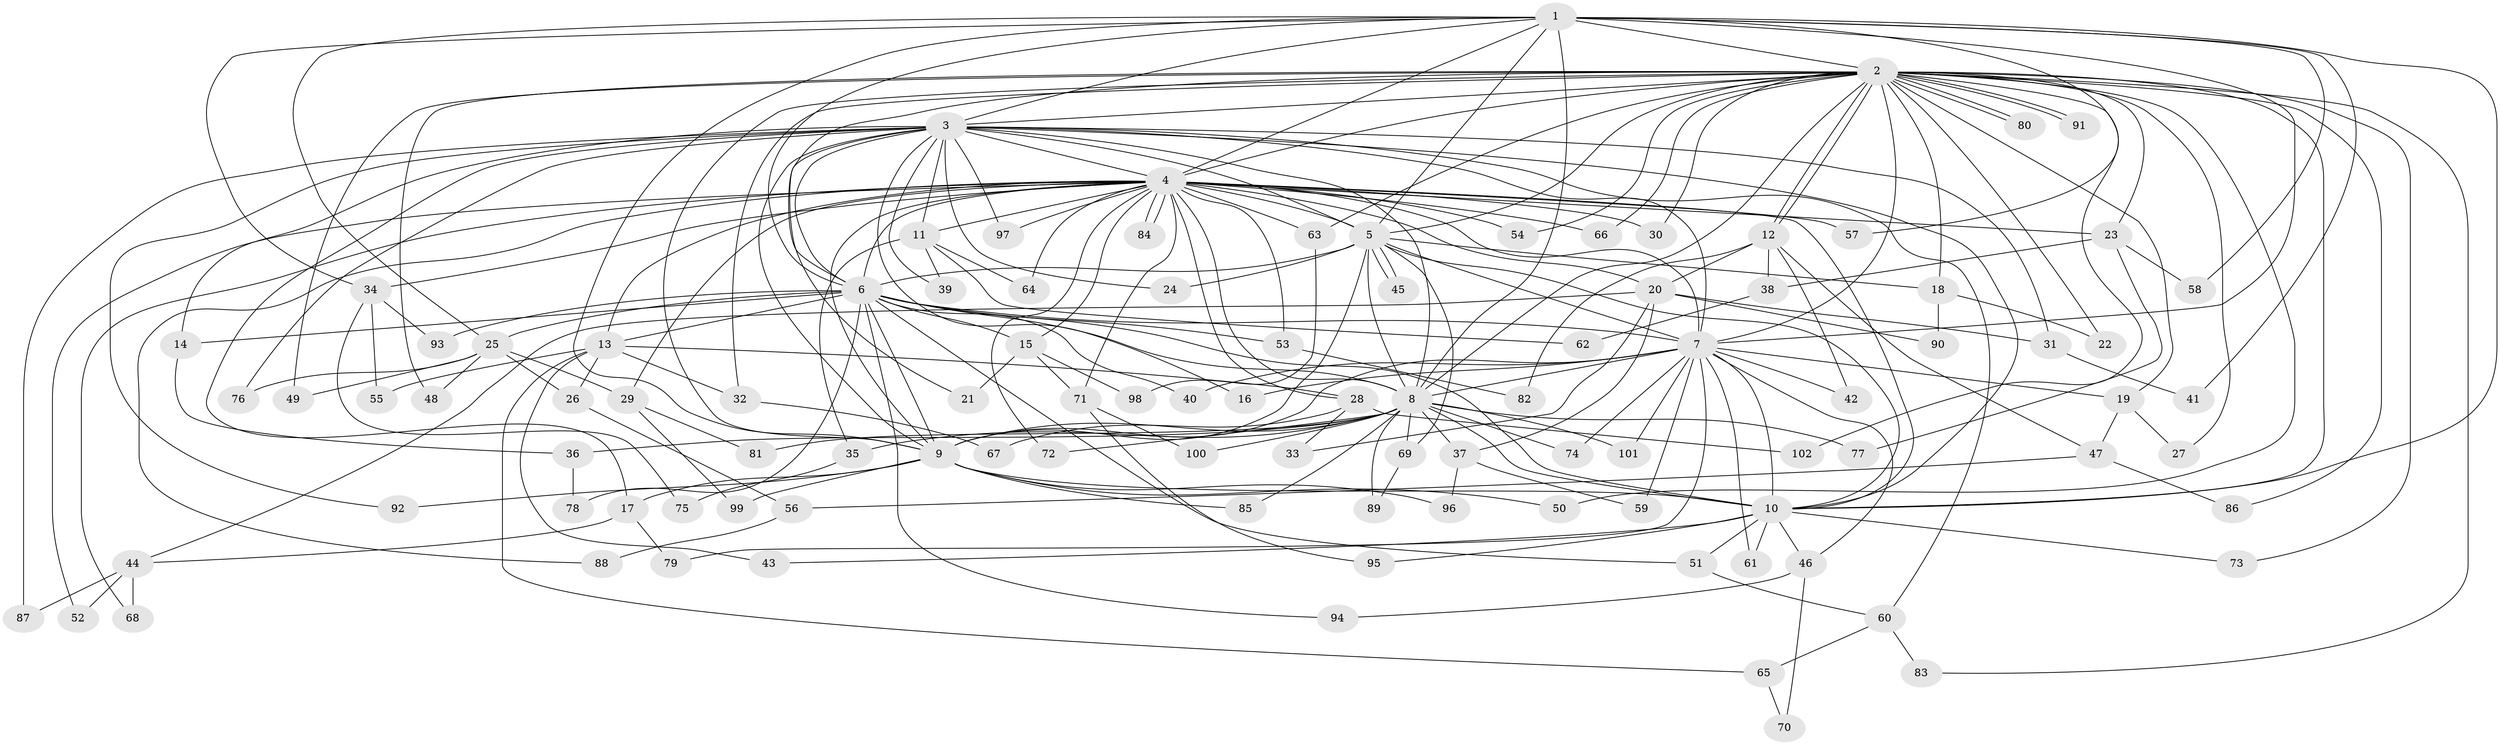 // Generated by graph-tools (version 1.1) at 2025/25/03/09/25 03:25:41]
// undirected, 102 vertices, 229 edges
graph export_dot {
graph [start="1"]
  node [color=gray90,style=filled];
  1;
  2;
  3;
  4;
  5;
  6;
  7;
  8;
  9;
  10;
  11;
  12;
  13;
  14;
  15;
  16;
  17;
  18;
  19;
  20;
  21;
  22;
  23;
  24;
  25;
  26;
  27;
  28;
  29;
  30;
  31;
  32;
  33;
  34;
  35;
  36;
  37;
  38;
  39;
  40;
  41;
  42;
  43;
  44;
  45;
  46;
  47;
  48;
  49;
  50;
  51;
  52;
  53;
  54;
  55;
  56;
  57;
  58;
  59;
  60;
  61;
  62;
  63;
  64;
  65;
  66;
  67;
  68;
  69;
  70;
  71;
  72;
  73;
  74;
  75;
  76;
  77;
  78;
  79;
  80;
  81;
  82;
  83;
  84;
  85;
  86;
  87;
  88;
  89;
  90;
  91;
  92;
  93;
  94;
  95;
  96;
  97;
  98;
  99;
  100;
  101;
  102;
  1 -- 2;
  1 -- 3;
  1 -- 4;
  1 -- 5;
  1 -- 6;
  1 -- 7;
  1 -- 8;
  1 -- 9;
  1 -- 10;
  1 -- 25;
  1 -- 34;
  1 -- 41;
  1 -- 57;
  1 -- 58;
  2 -- 3;
  2 -- 4;
  2 -- 5;
  2 -- 6;
  2 -- 7;
  2 -- 8;
  2 -- 9;
  2 -- 10;
  2 -- 12;
  2 -- 12;
  2 -- 18;
  2 -- 19;
  2 -- 22;
  2 -- 23;
  2 -- 27;
  2 -- 30;
  2 -- 32;
  2 -- 48;
  2 -- 49;
  2 -- 50;
  2 -- 54;
  2 -- 63;
  2 -- 66;
  2 -- 73;
  2 -- 80;
  2 -- 80;
  2 -- 83;
  2 -- 86;
  2 -- 91;
  2 -- 91;
  2 -- 102;
  3 -- 4;
  3 -- 5;
  3 -- 6;
  3 -- 7;
  3 -- 8;
  3 -- 9;
  3 -- 10;
  3 -- 11;
  3 -- 14;
  3 -- 16;
  3 -- 17;
  3 -- 21;
  3 -- 24;
  3 -- 31;
  3 -- 39;
  3 -- 60;
  3 -- 76;
  3 -- 87;
  3 -- 92;
  3 -- 97;
  4 -- 5;
  4 -- 6;
  4 -- 7;
  4 -- 8;
  4 -- 9;
  4 -- 10;
  4 -- 11;
  4 -- 13;
  4 -- 15;
  4 -- 20;
  4 -- 23;
  4 -- 28;
  4 -- 29;
  4 -- 30;
  4 -- 34;
  4 -- 52;
  4 -- 53;
  4 -- 54;
  4 -- 57;
  4 -- 63;
  4 -- 64;
  4 -- 66;
  4 -- 68;
  4 -- 71;
  4 -- 72;
  4 -- 84;
  4 -- 84;
  4 -- 88;
  4 -- 97;
  5 -- 6;
  5 -- 7;
  5 -- 8;
  5 -- 9;
  5 -- 10;
  5 -- 18;
  5 -- 24;
  5 -- 45;
  5 -- 45;
  5 -- 69;
  6 -- 7;
  6 -- 8;
  6 -- 9;
  6 -- 10;
  6 -- 13;
  6 -- 14;
  6 -- 15;
  6 -- 25;
  6 -- 40;
  6 -- 51;
  6 -- 53;
  6 -- 78;
  6 -- 93;
  6 -- 94;
  7 -- 8;
  7 -- 9;
  7 -- 10;
  7 -- 16;
  7 -- 19;
  7 -- 40;
  7 -- 42;
  7 -- 46;
  7 -- 59;
  7 -- 61;
  7 -- 74;
  7 -- 79;
  7 -- 101;
  8 -- 9;
  8 -- 10;
  8 -- 35;
  8 -- 36;
  8 -- 37;
  8 -- 69;
  8 -- 72;
  8 -- 74;
  8 -- 77;
  8 -- 81;
  8 -- 85;
  8 -- 89;
  8 -- 100;
  8 -- 101;
  9 -- 10;
  9 -- 17;
  9 -- 50;
  9 -- 85;
  9 -- 92;
  9 -- 96;
  9 -- 99;
  10 -- 43;
  10 -- 46;
  10 -- 51;
  10 -- 61;
  10 -- 73;
  10 -- 95;
  11 -- 35;
  11 -- 39;
  11 -- 62;
  11 -- 64;
  12 -- 20;
  12 -- 38;
  12 -- 42;
  12 -- 47;
  12 -- 82;
  13 -- 26;
  13 -- 28;
  13 -- 32;
  13 -- 43;
  13 -- 55;
  13 -- 65;
  14 -- 36;
  15 -- 21;
  15 -- 71;
  15 -- 98;
  17 -- 44;
  17 -- 79;
  18 -- 22;
  18 -- 90;
  19 -- 27;
  19 -- 47;
  20 -- 31;
  20 -- 33;
  20 -- 37;
  20 -- 44;
  20 -- 90;
  23 -- 38;
  23 -- 58;
  23 -- 77;
  25 -- 26;
  25 -- 29;
  25 -- 48;
  25 -- 49;
  25 -- 76;
  26 -- 56;
  28 -- 33;
  28 -- 67;
  28 -- 102;
  29 -- 81;
  29 -- 99;
  31 -- 41;
  32 -- 67;
  34 -- 55;
  34 -- 75;
  34 -- 93;
  35 -- 75;
  36 -- 78;
  37 -- 59;
  37 -- 96;
  38 -- 62;
  44 -- 52;
  44 -- 68;
  44 -- 87;
  46 -- 70;
  46 -- 94;
  47 -- 56;
  47 -- 86;
  51 -- 60;
  53 -- 82;
  56 -- 88;
  60 -- 65;
  60 -- 83;
  63 -- 98;
  65 -- 70;
  69 -- 89;
  71 -- 95;
  71 -- 100;
}
